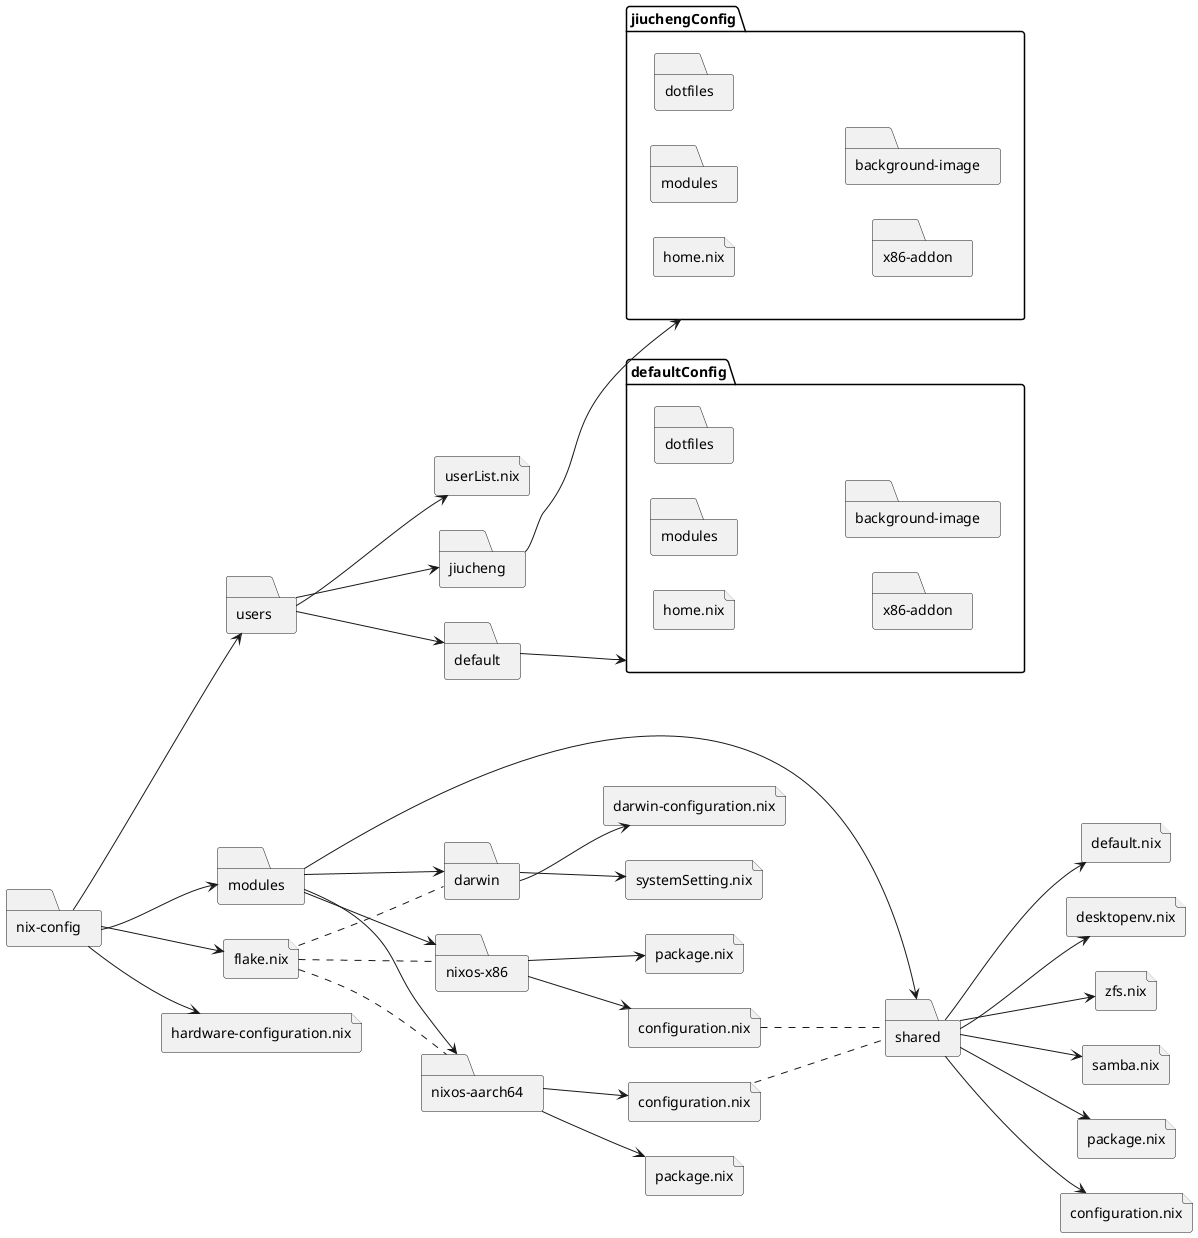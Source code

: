@startuml
left to right direction

folder "nix-config"

folder users 

folder jiucheng
folder default

folder shared

file "flake.nix"
file "hardware-configuration.nix"

file "darwin-configuration.nix"
file systemSetting.nix

folder "nixos-x86"
folder "nixos-aarch64"
folder darwin 

folder modules as modulesSystem

file default.nix
file desktopenv.nix
file zfs.nix
file samba.nix

file package.nix as package_x86
file package.nix as package_shared
file package.nix as package_aarch64

file configuration.nix as configuration_x86
file configuration.nix as configuration_aarch64
file configuration.nix as configuration_shared

file userList.nix 

package jiuchengConfig{
    file home.nix as homeJiucheng
    folder modules as modulesJiucheng
    folder dotfiles as dotfilesJiucheng
    folder "x86-addon" as x86AddonJiucheng
    folder "background-image" as backgroundImageJiucheng
}

package defaultConfig{
    file home.nix as homeDefault
    folder modules as modulesDefault
    folder dotfiles as dotfilesDefault
    folder "x86-addon" as x86AddonDefault
    folder "background-image" as backgroundImageDefault
}

configuration_x86 .. shared
configuration_aarch64 .. shared


' file home.nix
' folder modules as modulesJiucheng
' folder dotfiles as dotfilesJiucheng
' folder "x86-addon"

"nix-config" --> "flake.nix"
"nix-config" --> "hardware-configuration.nix"

"nixos-x86" --> package_x86
"nixos-x86" --> configuration_x86

"nixos-aarch64" --> package_aarch64
"nixos-aarch64" --> configuration_aarch64

"nix-config" --> modulesSystem
"nix-config" --> users

users --> jiucheng
users --> default
users --> userList.nix

modulesSystem --> shared
modulesSystem --> "nixos-x86"
modulesSystem --> "nixos-aarch64"
modulesSystem --> darwin

shared --> package_shared
shared --> configuration_shared

darwin --> "darwin-configuration.nix"
darwin --> systemSetting.nix

shared --> default.nix
shared --> desktopenv.nix
shared --> zfs.nix
shared --> samba.nix

' jiucheng --> "background-image" 
' jiucheng --> modulesJiucheng
' jiucheng --> dotfilesJiucheng
' jiucheng --> home.nix
' jiucheng --> "x86-addon"
jiucheng --> jiuchengConfig
default --> defaultConfig

flake.nix .. "nixos-x86"
flake.nix .. "nixos-aarch64"
flake.nix .. darwin

' file artifact2
' file artifact3
' file artifact4
' file artifact5
' file artifact6
' file artifact7
' file artifact8
' file artifact9
' file artifact10
' artifact1 --> artifact2
' artifact1 --* artifact3
' artifact1 --o artifact4
' artifact1 --+ artifact5
' artifact1 --# artifact6
' artifact1 -->> artifact7
' artifact1 --0 artifact8
' artifact1 --^ artifact9
' artifact1 --(0 artifact10
@enduml